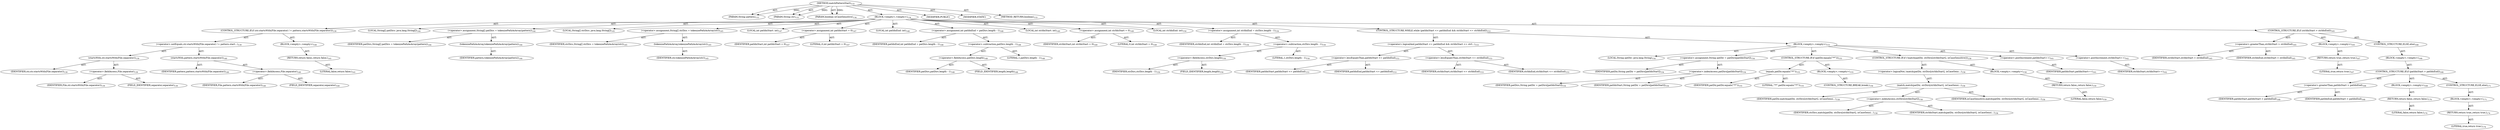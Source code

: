 digraph "matchPatternStart" {  
"111669149699" [label = <(METHOD,matchPatternStart)<SUB>133</SUB>> ]
"115964116995" [label = <(PARAM,String pattern)<SUB>133</SUB>> ]
"115964116996" [label = <(PARAM,String str)<SUB>133</SUB>> ]
"115964116997" [label = <(PARAM,boolean isCaseSensitive)<SUB>134</SUB>> ]
"25769803779" [label = <(BLOCK,&lt;empty&gt;,&lt;empty&gt;)<SUB>134</SUB>> ]
"47244640256" [label = <(CONTROL_STRUCTURE,IF,if (str.startsWith(File.separator) != pattern.startsWith(File.separator)))<SUB>139</SUB>> ]
"30064771074" [label = <(&lt;operator&gt;.notEquals,str.startsWith(File.separator) != pattern.start...)<SUB>139</SUB>> ]
"30064771075" [label = <(startsWith,str.startsWith(File.separator))<SUB>139</SUB>> ]
"68719476738" [label = <(IDENTIFIER,str,str.startsWith(File.separator))<SUB>139</SUB>> ]
"30064771076" [label = <(&lt;operator&gt;.fieldAccess,File.separator)<SUB>139</SUB>> ]
"68719476739" [label = <(IDENTIFIER,File,str.startsWith(File.separator))<SUB>139</SUB>> ]
"55834574849" [label = <(FIELD_IDENTIFIER,separator,separator)<SUB>139</SUB>> ]
"30064771077" [label = <(startsWith,pattern.startsWith(File.separator))<SUB>140</SUB>> ]
"68719476740" [label = <(IDENTIFIER,pattern,pattern.startsWith(File.separator))<SUB>140</SUB>> ]
"30064771078" [label = <(&lt;operator&gt;.fieldAccess,File.separator)<SUB>140</SUB>> ]
"68719476741" [label = <(IDENTIFIER,File,pattern.startsWith(File.separator))<SUB>140</SUB>> ]
"55834574850" [label = <(FIELD_IDENTIFIER,separator,separator)<SUB>140</SUB>> ]
"25769803780" [label = <(BLOCK,&lt;empty&gt;,&lt;empty&gt;)<SUB>140</SUB>> ]
"146028888066" [label = <(RETURN,return false;,return false;)<SUB>141</SUB>> ]
"90194313217" [label = <(LITERAL,false,return false;)<SUB>141</SUB>> ]
"94489280512" [label = <(LOCAL,String[] patDirs: java.lang.String[])<SUB>144</SUB>> ]
"30064771079" [label = <(&lt;operator&gt;.assignment,String[] patDirs = tokenizePathAsArray(pattern))<SUB>144</SUB>> ]
"68719476742" [label = <(IDENTIFIER,patDirs,String[] patDirs = tokenizePathAsArray(pattern))<SUB>144</SUB>> ]
"30064771080" [label = <(tokenizePathAsArray,tokenizePathAsArray(pattern))<SUB>144</SUB>> ]
"68719476743" [label = <(IDENTIFIER,pattern,tokenizePathAsArray(pattern))<SUB>144</SUB>> ]
"94489280513" [label = <(LOCAL,String[] strDirs: java.lang.String[])<SUB>145</SUB>> ]
"30064771081" [label = <(&lt;operator&gt;.assignment,String[] strDirs = tokenizePathAsArray(str))<SUB>145</SUB>> ]
"68719476744" [label = <(IDENTIFIER,strDirs,String[] strDirs = tokenizePathAsArray(str))<SUB>145</SUB>> ]
"30064771082" [label = <(tokenizePathAsArray,tokenizePathAsArray(str))<SUB>145</SUB>> ]
"68719476745" [label = <(IDENTIFIER,str,tokenizePathAsArray(str))<SUB>145</SUB>> ]
"94489280514" [label = <(LOCAL,int patIdxStart: int)<SUB>147</SUB>> ]
"30064771083" [label = <(&lt;operator&gt;.assignment,int patIdxStart = 0)<SUB>147</SUB>> ]
"68719476746" [label = <(IDENTIFIER,patIdxStart,int patIdxStart = 0)<SUB>147</SUB>> ]
"90194313218" [label = <(LITERAL,0,int patIdxStart = 0)<SUB>147</SUB>> ]
"94489280515" [label = <(LOCAL,int patIdxEnd: int)<SUB>148</SUB>> ]
"30064771084" [label = <(&lt;operator&gt;.assignment,int patIdxEnd = patDirs.length - 1)<SUB>148</SUB>> ]
"68719476747" [label = <(IDENTIFIER,patIdxEnd,int patIdxEnd = patDirs.length - 1)<SUB>148</SUB>> ]
"30064771085" [label = <(&lt;operator&gt;.subtraction,patDirs.length - 1)<SUB>148</SUB>> ]
"30064771086" [label = <(&lt;operator&gt;.fieldAccess,patDirs.length)<SUB>148</SUB>> ]
"68719476748" [label = <(IDENTIFIER,patDirs,patDirs.length - 1)<SUB>148</SUB>> ]
"55834574851" [label = <(FIELD_IDENTIFIER,length,length)<SUB>148</SUB>> ]
"90194313219" [label = <(LITERAL,1,patDirs.length - 1)<SUB>148</SUB>> ]
"94489280516" [label = <(LOCAL,int strIdxStart: int)<SUB>149</SUB>> ]
"30064771087" [label = <(&lt;operator&gt;.assignment,int strIdxStart = 0)<SUB>149</SUB>> ]
"68719476749" [label = <(IDENTIFIER,strIdxStart,int strIdxStart = 0)<SUB>149</SUB>> ]
"90194313220" [label = <(LITERAL,0,int strIdxStart = 0)<SUB>149</SUB>> ]
"94489280517" [label = <(LOCAL,int strIdxEnd: int)<SUB>150</SUB>> ]
"30064771088" [label = <(&lt;operator&gt;.assignment,int strIdxEnd = strDirs.length - 1)<SUB>150</SUB>> ]
"68719476750" [label = <(IDENTIFIER,strIdxEnd,int strIdxEnd = strDirs.length - 1)<SUB>150</SUB>> ]
"30064771089" [label = <(&lt;operator&gt;.subtraction,strDirs.length - 1)<SUB>150</SUB>> ]
"30064771090" [label = <(&lt;operator&gt;.fieldAccess,strDirs.length)<SUB>150</SUB>> ]
"68719476751" [label = <(IDENTIFIER,strDirs,strDirs.length - 1)<SUB>150</SUB>> ]
"55834574852" [label = <(FIELD_IDENTIFIER,length,length)<SUB>150</SUB>> ]
"90194313221" [label = <(LITERAL,1,strDirs.length - 1)<SUB>150</SUB>> ]
"47244640257" [label = <(CONTROL_STRUCTURE,WHILE,while (patIdxStart &lt;= patIdxEnd &amp;&amp; strIdxStart &lt;= strIdxEnd))<SUB>153</SUB>> ]
"30064771091" [label = <(&lt;operator&gt;.logicalAnd,patIdxStart &lt;= patIdxEnd &amp;&amp; strIdxStart &lt;= strI...)<SUB>153</SUB>> ]
"30064771092" [label = <(&lt;operator&gt;.lessEqualsThan,patIdxStart &lt;= patIdxEnd)<SUB>153</SUB>> ]
"68719476752" [label = <(IDENTIFIER,patIdxStart,patIdxStart &lt;= patIdxEnd)<SUB>153</SUB>> ]
"68719476753" [label = <(IDENTIFIER,patIdxEnd,patIdxStart &lt;= patIdxEnd)<SUB>153</SUB>> ]
"30064771093" [label = <(&lt;operator&gt;.lessEqualsThan,strIdxStart &lt;= strIdxEnd)<SUB>153</SUB>> ]
"68719476754" [label = <(IDENTIFIER,strIdxStart,strIdxStart &lt;= strIdxEnd)<SUB>153</SUB>> ]
"68719476755" [label = <(IDENTIFIER,strIdxEnd,strIdxStart &lt;= strIdxEnd)<SUB>153</SUB>> ]
"25769803781" [label = <(BLOCK,&lt;empty&gt;,&lt;empty&gt;)<SUB>153</SUB>> ]
"94489280518" [label = <(LOCAL,String patDir: java.lang.String)<SUB>154</SUB>> ]
"30064771094" [label = <(&lt;operator&gt;.assignment,String patDir = patDirs[patIdxStart])<SUB>154</SUB>> ]
"68719476756" [label = <(IDENTIFIER,patDir,String patDir = patDirs[patIdxStart])<SUB>154</SUB>> ]
"30064771095" [label = <(&lt;operator&gt;.indexAccess,patDirs[patIdxStart])<SUB>154</SUB>> ]
"68719476757" [label = <(IDENTIFIER,patDirs,String patDir = patDirs[patIdxStart])<SUB>154</SUB>> ]
"68719476758" [label = <(IDENTIFIER,patIdxStart,String patDir = patDirs[patIdxStart])<SUB>154</SUB>> ]
"47244640258" [label = <(CONTROL_STRUCTURE,IF,if (patDir.equals(&quot;**&quot;)))<SUB>155</SUB>> ]
"30064771096" [label = <(equals,patDir.equals(&quot;**&quot;))<SUB>155</SUB>> ]
"68719476759" [label = <(IDENTIFIER,patDir,patDir.equals(&quot;**&quot;))<SUB>155</SUB>> ]
"90194313222" [label = <(LITERAL,&quot;**&quot;,patDir.equals(&quot;**&quot;))<SUB>155</SUB>> ]
"25769803782" [label = <(BLOCK,&lt;empty&gt;,&lt;empty&gt;)<SUB>155</SUB>> ]
"47244640259" [label = <(CONTROL_STRUCTURE,BREAK,break;)<SUB>156</SUB>> ]
"47244640260" [label = <(CONTROL_STRUCTURE,IF,if (!match(patDir, strDirs[strIdxStart], isCaseSensitive)))<SUB>158</SUB>> ]
"30064771097" [label = <(&lt;operator&gt;.logicalNot,!match(patDir, strDirs[strIdxStart], isCaseSens...)<SUB>158</SUB>> ]
"30064771098" [label = <(match,match(patDir, strDirs[strIdxStart], isCaseSensi...)<SUB>158</SUB>> ]
"68719476760" [label = <(IDENTIFIER,patDir,match(patDir, strDirs[strIdxStart], isCaseSensi...)<SUB>158</SUB>> ]
"30064771099" [label = <(&lt;operator&gt;.indexAccess,strDirs[strIdxStart])<SUB>158</SUB>> ]
"68719476761" [label = <(IDENTIFIER,strDirs,match(patDir, strDirs[strIdxStart], isCaseSensi...)<SUB>158</SUB>> ]
"68719476762" [label = <(IDENTIFIER,strIdxStart,match(patDir, strDirs[strIdxStart], isCaseSensi...)<SUB>158</SUB>> ]
"68719476763" [label = <(IDENTIFIER,isCaseSensitive,match(patDir, strDirs[strIdxStart], isCaseSensi...)<SUB>158</SUB>> ]
"25769803783" [label = <(BLOCK,&lt;empty&gt;,&lt;empty&gt;)<SUB>158</SUB>> ]
"146028888067" [label = <(RETURN,return false;,return false;)<SUB>159</SUB>> ]
"90194313223" [label = <(LITERAL,false,return false;)<SUB>159</SUB>> ]
"30064771100" [label = <(&lt;operator&gt;.postIncrement,patIdxStart++)<SUB>161</SUB>> ]
"68719476764" [label = <(IDENTIFIER,patIdxStart,patIdxStart++)<SUB>161</SUB>> ]
"30064771101" [label = <(&lt;operator&gt;.postIncrement,strIdxStart++)<SUB>162</SUB>> ]
"68719476765" [label = <(IDENTIFIER,strIdxStart,strIdxStart++)<SUB>162</SUB>> ]
"47244640261" [label = <(CONTROL_STRUCTURE,IF,if (strIdxStart &gt; strIdxEnd))<SUB>165</SUB>> ]
"30064771102" [label = <(&lt;operator&gt;.greaterThan,strIdxStart &gt; strIdxEnd)<SUB>165</SUB>> ]
"68719476766" [label = <(IDENTIFIER,strIdxStart,strIdxStart &gt; strIdxEnd)<SUB>165</SUB>> ]
"68719476767" [label = <(IDENTIFIER,strIdxEnd,strIdxStart &gt; strIdxEnd)<SUB>165</SUB>> ]
"25769803784" [label = <(BLOCK,&lt;empty&gt;,&lt;empty&gt;)<SUB>165</SUB>> ]
"146028888068" [label = <(RETURN,return true;,return true;)<SUB>167</SUB>> ]
"90194313224" [label = <(LITERAL,true,return true;)<SUB>167</SUB>> ]
"47244640262" [label = <(CONTROL_STRUCTURE,ELSE,else)<SUB>168</SUB>> ]
"25769803785" [label = <(BLOCK,&lt;empty&gt;,&lt;empty&gt;)<SUB>168</SUB>> ]
"47244640263" [label = <(CONTROL_STRUCTURE,IF,if (patIdxStart &gt; patIdxEnd))<SUB>168</SUB>> ]
"30064771103" [label = <(&lt;operator&gt;.greaterThan,patIdxStart &gt; patIdxEnd)<SUB>168</SUB>> ]
"68719476768" [label = <(IDENTIFIER,patIdxStart,patIdxStart &gt; patIdxEnd)<SUB>168</SUB>> ]
"68719476769" [label = <(IDENTIFIER,patIdxEnd,patIdxStart &gt; patIdxEnd)<SUB>168</SUB>> ]
"25769803786" [label = <(BLOCK,&lt;empty&gt;,&lt;empty&gt;)<SUB>168</SUB>> ]
"146028888069" [label = <(RETURN,return false;,return false;)<SUB>170</SUB>> ]
"90194313225" [label = <(LITERAL,false,return false;)<SUB>170</SUB>> ]
"47244640264" [label = <(CONTROL_STRUCTURE,ELSE,else)<SUB>171</SUB>> ]
"25769803787" [label = <(BLOCK,&lt;empty&gt;,&lt;empty&gt;)<SUB>171</SUB>> ]
"146028888070" [label = <(RETURN,return true;,return true;)<SUB>174</SUB>> ]
"90194313226" [label = <(LITERAL,true,return true;)<SUB>174</SUB>> ]
"133143986184" [label = <(MODIFIER,PUBLIC)> ]
"133143986185" [label = <(MODIFIER,STATIC)> ]
"128849018883" [label = <(METHOD_RETURN,boolean)<SUB>133</SUB>> ]
  "111669149699" -> "115964116995"  [ label = "AST: "] 
  "111669149699" -> "115964116996"  [ label = "AST: "] 
  "111669149699" -> "115964116997"  [ label = "AST: "] 
  "111669149699" -> "25769803779"  [ label = "AST: "] 
  "111669149699" -> "133143986184"  [ label = "AST: "] 
  "111669149699" -> "133143986185"  [ label = "AST: "] 
  "111669149699" -> "128849018883"  [ label = "AST: "] 
  "25769803779" -> "47244640256"  [ label = "AST: "] 
  "25769803779" -> "94489280512"  [ label = "AST: "] 
  "25769803779" -> "30064771079"  [ label = "AST: "] 
  "25769803779" -> "94489280513"  [ label = "AST: "] 
  "25769803779" -> "30064771081"  [ label = "AST: "] 
  "25769803779" -> "94489280514"  [ label = "AST: "] 
  "25769803779" -> "30064771083"  [ label = "AST: "] 
  "25769803779" -> "94489280515"  [ label = "AST: "] 
  "25769803779" -> "30064771084"  [ label = "AST: "] 
  "25769803779" -> "94489280516"  [ label = "AST: "] 
  "25769803779" -> "30064771087"  [ label = "AST: "] 
  "25769803779" -> "94489280517"  [ label = "AST: "] 
  "25769803779" -> "30064771088"  [ label = "AST: "] 
  "25769803779" -> "47244640257"  [ label = "AST: "] 
  "25769803779" -> "47244640261"  [ label = "AST: "] 
  "47244640256" -> "30064771074"  [ label = "AST: "] 
  "47244640256" -> "25769803780"  [ label = "AST: "] 
  "30064771074" -> "30064771075"  [ label = "AST: "] 
  "30064771074" -> "30064771077"  [ label = "AST: "] 
  "30064771075" -> "68719476738"  [ label = "AST: "] 
  "30064771075" -> "30064771076"  [ label = "AST: "] 
  "30064771076" -> "68719476739"  [ label = "AST: "] 
  "30064771076" -> "55834574849"  [ label = "AST: "] 
  "30064771077" -> "68719476740"  [ label = "AST: "] 
  "30064771077" -> "30064771078"  [ label = "AST: "] 
  "30064771078" -> "68719476741"  [ label = "AST: "] 
  "30064771078" -> "55834574850"  [ label = "AST: "] 
  "25769803780" -> "146028888066"  [ label = "AST: "] 
  "146028888066" -> "90194313217"  [ label = "AST: "] 
  "30064771079" -> "68719476742"  [ label = "AST: "] 
  "30064771079" -> "30064771080"  [ label = "AST: "] 
  "30064771080" -> "68719476743"  [ label = "AST: "] 
  "30064771081" -> "68719476744"  [ label = "AST: "] 
  "30064771081" -> "30064771082"  [ label = "AST: "] 
  "30064771082" -> "68719476745"  [ label = "AST: "] 
  "30064771083" -> "68719476746"  [ label = "AST: "] 
  "30064771083" -> "90194313218"  [ label = "AST: "] 
  "30064771084" -> "68719476747"  [ label = "AST: "] 
  "30064771084" -> "30064771085"  [ label = "AST: "] 
  "30064771085" -> "30064771086"  [ label = "AST: "] 
  "30064771085" -> "90194313219"  [ label = "AST: "] 
  "30064771086" -> "68719476748"  [ label = "AST: "] 
  "30064771086" -> "55834574851"  [ label = "AST: "] 
  "30064771087" -> "68719476749"  [ label = "AST: "] 
  "30064771087" -> "90194313220"  [ label = "AST: "] 
  "30064771088" -> "68719476750"  [ label = "AST: "] 
  "30064771088" -> "30064771089"  [ label = "AST: "] 
  "30064771089" -> "30064771090"  [ label = "AST: "] 
  "30064771089" -> "90194313221"  [ label = "AST: "] 
  "30064771090" -> "68719476751"  [ label = "AST: "] 
  "30064771090" -> "55834574852"  [ label = "AST: "] 
  "47244640257" -> "30064771091"  [ label = "AST: "] 
  "47244640257" -> "25769803781"  [ label = "AST: "] 
  "30064771091" -> "30064771092"  [ label = "AST: "] 
  "30064771091" -> "30064771093"  [ label = "AST: "] 
  "30064771092" -> "68719476752"  [ label = "AST: "] 
  "30064771092" -> "68719476753"  [ label = "AST: "] 
  "30064771093" -> "68719476754"  [ label = "AST: "] 
  "30064771093" -> "68719476755"  [ label = "AST: "] 
  "25769803781" -> "94489280518"  [ label = "AST: "] 
  "25769803781" -> "30064771094"  [ label = "AST: "] 
  "25769803781" -> "47244640258"  [ label = "AST: "] 
  "25769803781" -> "47244640260"  [ label = "AST: "] 
  "25769803781" -> "30064771100"  [ label = "AST: "] 
  "25769803781" -> "30064771101"  [ label = "AST: "] 
  "30064771094" -> "68719476756"  [ label = "AST: "] 
  "30064771094" -> "30064771095"  [ label = "AST: "] 
  "30064771095" -> "68719476757"  [ label = "AST: "] 
  "30064771095" -> "68719476758"  [ label = "AST: "] 
  "47244640258" -> "30064771096"  [ label = "AST: "] 
  "47244640258" -> "25769803782"  [ label = "AST: "] 
  "30064771096" -> "68719476759"  [ label = "AST: "] 
  "30064771096" -> "90194313222"  [ label = "AST: "] 
  "25769803782" -> "47244640259"  [ label = "AST: "] 
  "47244640260" -> "30064771097"  [ label = "AST: "] 
  "47244640260" -> "25769803783"  [ label = "AST: "] 
  "30064771097" -> "30064771098"  [ label = "AST: "] 
  "30064771098" -> "68719476760"  [ label = "AST: "] 
  "30064771098" -> "30064771099"  [ label = "AST: "] 
  "30064771098" -> "68719476763"  [ label = "AST: "] 
  "30064771099" -> "68719476761"  [ label = "AST: "] 
  "30064771099" -> "68719476762"  [ label = "AST: "] 
  "25769803783" -> "146028888067"  [ label = "AST: "] 
  "146028888067" -> "90194313223"  [ label = "AST: "] 
  "30064771100" -> "68719476764"  [ label = "AST: "] 
  "30064771101" -> "68719476765"  [ label = "AST: "] 
  "47244640261" -> "30064771102"  [ label = "AST: "] 
  "47244640261" -> "25769803784"  [ label = "AST: "] 
  "47244640261" -> "47244640262"  [ label = "AST: "] 
  "30064771102" -> "68719476766"  [ label = "AST: "] 
  "30064771102" -> "68719476767"  [ label = "AST: "] 
  "25769803784" -> "146028888068"  [ label = "AST: "] 
  "146028888068" -> "90194313224"  [ label = "AST: "] 
  "47244640262" -> "25769803785"  [ label = "AST: "] 
  "25769803785" -> "47244640263"  [ label = "AST: "] 
  "47244640263" -> "30064771103"  [ label = "AST: "] 
  "47244640263" -> "25769803786"  [ label = "AST: "] 
  "47244640263" -> "47244640264"  [ label = "AST: "] 
  "30064771103" -> "68719476768"  [ label = "AST: "] 
  "30064771103" -> "68719476769"  [ label = "AST: "] 
  "25769803786" -> "146028888069"  [ label = "AST: "] 
  "146028888069" -> "90194313225"  [ label = "AST: "] 
  "47244640264" -> "25769803787"  [ label = "AST: "] 
  "25769803787" -> "146028888070"  [ label = "AST: "] 
  "146028888070" -> "90194313226"  [ label = "AST: "] 
  "111669149699" -> "115964116995"  [ label = "DDG: "] 
  "111669149699" -> "115964116996"  [ label = "DDG: "] 
  "111669149699" -> "115964116997"  [ label = "DDG: "] 
}
